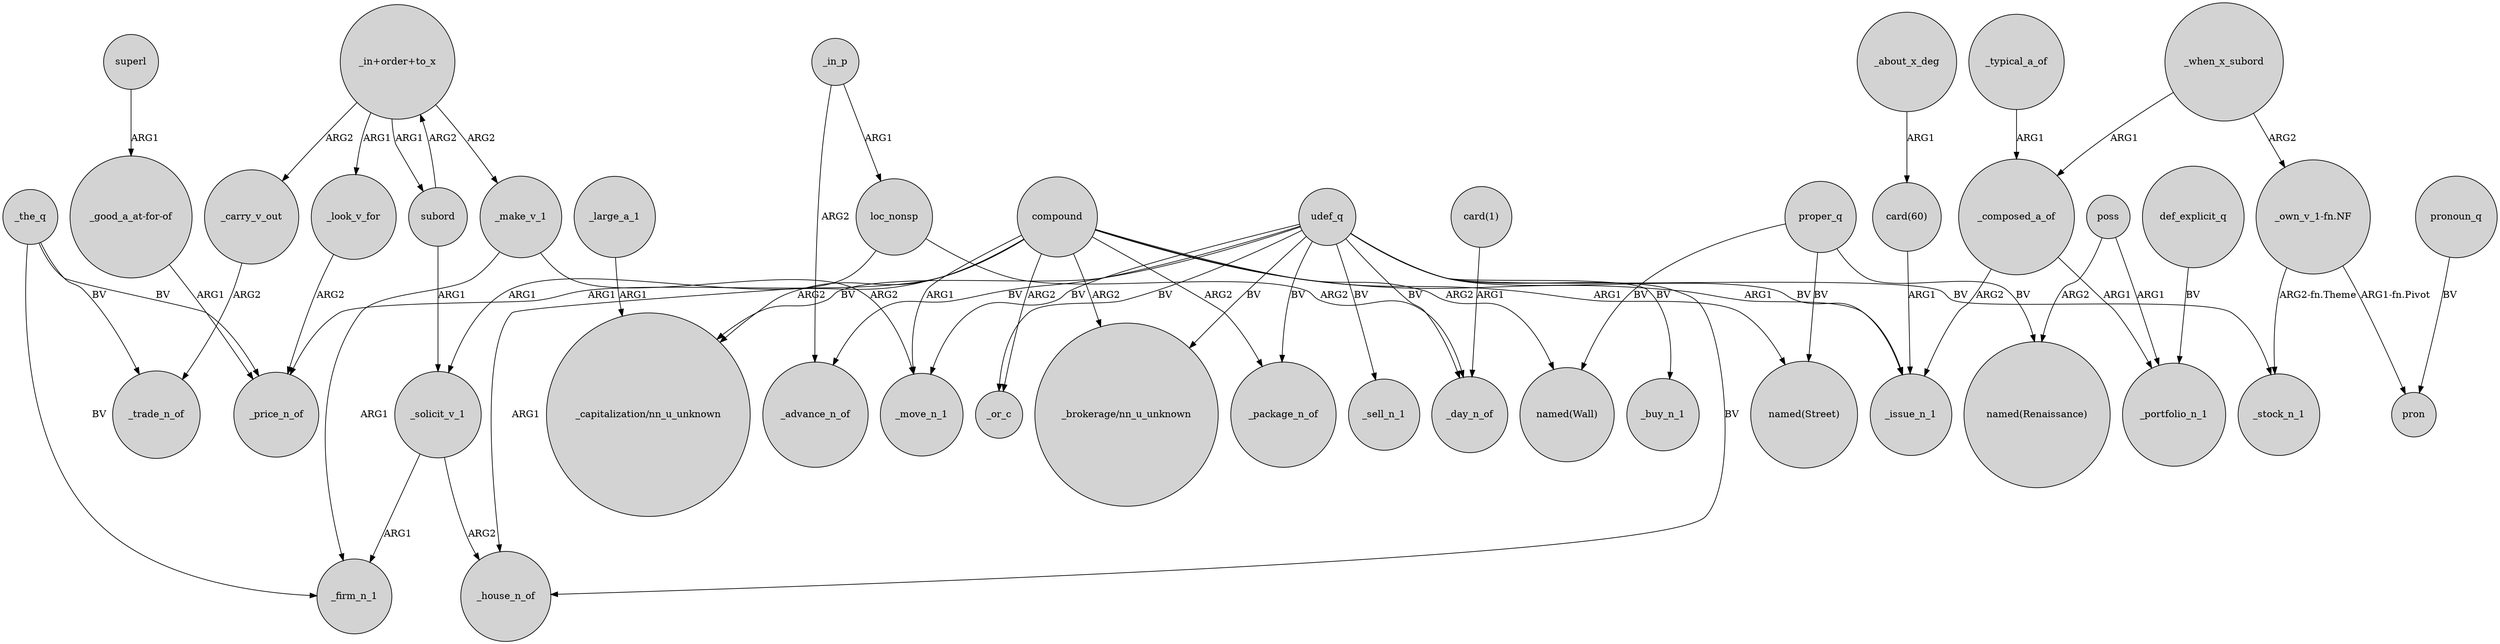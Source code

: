 digraph {
	node [shape=circle style=filled]
	compound -> _or_c [label=ARG2]
	compound -> "_capitalization/nn_u_unknown" [label=ARG2]
	_about_x_deg -> "card(60)" [label=ARG1]
	udef_q -> _advance_n_of [label=BV]
	_solicit_v_1 -> _house_n_of [label=ARG2]
	_the_q -> _trade_n_of [label=BV]
	"_in+order+to_x" -> _make_v_1 [label=ARG2]
	_when_x_subord -> _composed_a_of [label=ARG1]
	compound -> "named(Street)" [label=ARG1]
	proper_q -> "named(Wall)" [label=BV]
	_carry_v_out -> _trade_n_of [label=ARG2]
	udef_q -> _move_n_1 [label=BV]
	"card(1)" -> _day_n_of [label=ARG1]
	_in_p -> loc_nonsp [label=ARG1]
	udef_q -> _day_n_of [label=BV]
	poss -> "named(Renaissance)" [label=ARG2]
	udef_q -> _buy_n_1 [label=BV]
	compound -> "_brokerage/nn_u_unknown" [label=ARG2]
	poss -> _portfolio_n_1 [label=ARG1]
	_when_x_subord -> "_own_v_1-fn.NF" [label=ARG2]
	udef_q -> _or_c [label=BV]
	def_explicit_q -> _portfolio_n_1 [label=BV]
	subord -> _solicit_v_1 [label=ARG1]
	_the_q -> _price_n_of [label=BV]
	_make_v_1 -> _firm_n_1 [label=ARG1]
	"_own_v_1-fn.NF" -> _stock_n_1 [label="ARG2-fn.Theme"]
	"_in+order+to_x" -> _carry_v_out [label=ARG2]
	"card(60)" -> _issue_n_1 [label=ARG1]
	proper_q -> "named(Street)" [label=BV]
	_large_a_1 -> "_capitalization/nn_u_unknown" [label=ARG1]
	udef_q -> "_brokerage/nn_u_unknown" [label=BV]
	_look_v_for -> _price_n_of [label=ARG2]
	pronoun_q -> pron [label=BV]
	udef_q -> _package_n_of [label=BV]
	udef_q -> _sell_n_1 [label=BV]
	"_good_a_at-for-of" -> _price_n_of [label=ARG1]
	loc_nonsp -> _solicit_v_1 [label=ARG1]
	udef_q -> _stock_n_1 [label=BV]
	"_own_v_1-fn.NF" -> pron [label="ARG1-fn.Pivot"]
	compound -> _move_n_1 [label=ARG1]
	compound -> "named(Wall)" [label=ARG2]
	compound -> _house_n_of [label=ARG1]
	_composed_a_of -> _portfolio_n_1 [label=ARG1]
	superl -> "_good_a_at-for-of" [label=ARG1]
	_in_p -> _advance_n_of [label=ARG2]
	proper_q -> "named(Renaissance)" [label=BV]
	"_in+order+to_x" -> _look_v_for [label=ARG1]
	udef_q -> _issue_n_1 [label=BV]
	_typical_a_of -> _composed_a_of [label=ARG1]
	compound -> _issue_n_1 [label=ARG1]
	_the_q -> _firm_n_1 [label=BV]
	loc_nonsp -> _day_n_of [label=ARG2]
	udef_q -> _house_n_of [label=BV]
	_composed_a_of -> _issue_n_1 [label=ARG2]
	_make_v_1 -> _move_n_1 [label=ARG2]
	subord -> "_in+order+to_x" [label=ARG2]
	"_in+order+to_x" -> subord [label=ARG1]
	udef_q -> "_capitalization/nn_u_unknown" [label=BV]
	_solicit_v_1 -> _firm_n_1 [label=ARG1]
	compound -> _price_n_of [label=ARG1]
	compound -> _package_n_of [label=ARG2]
}

